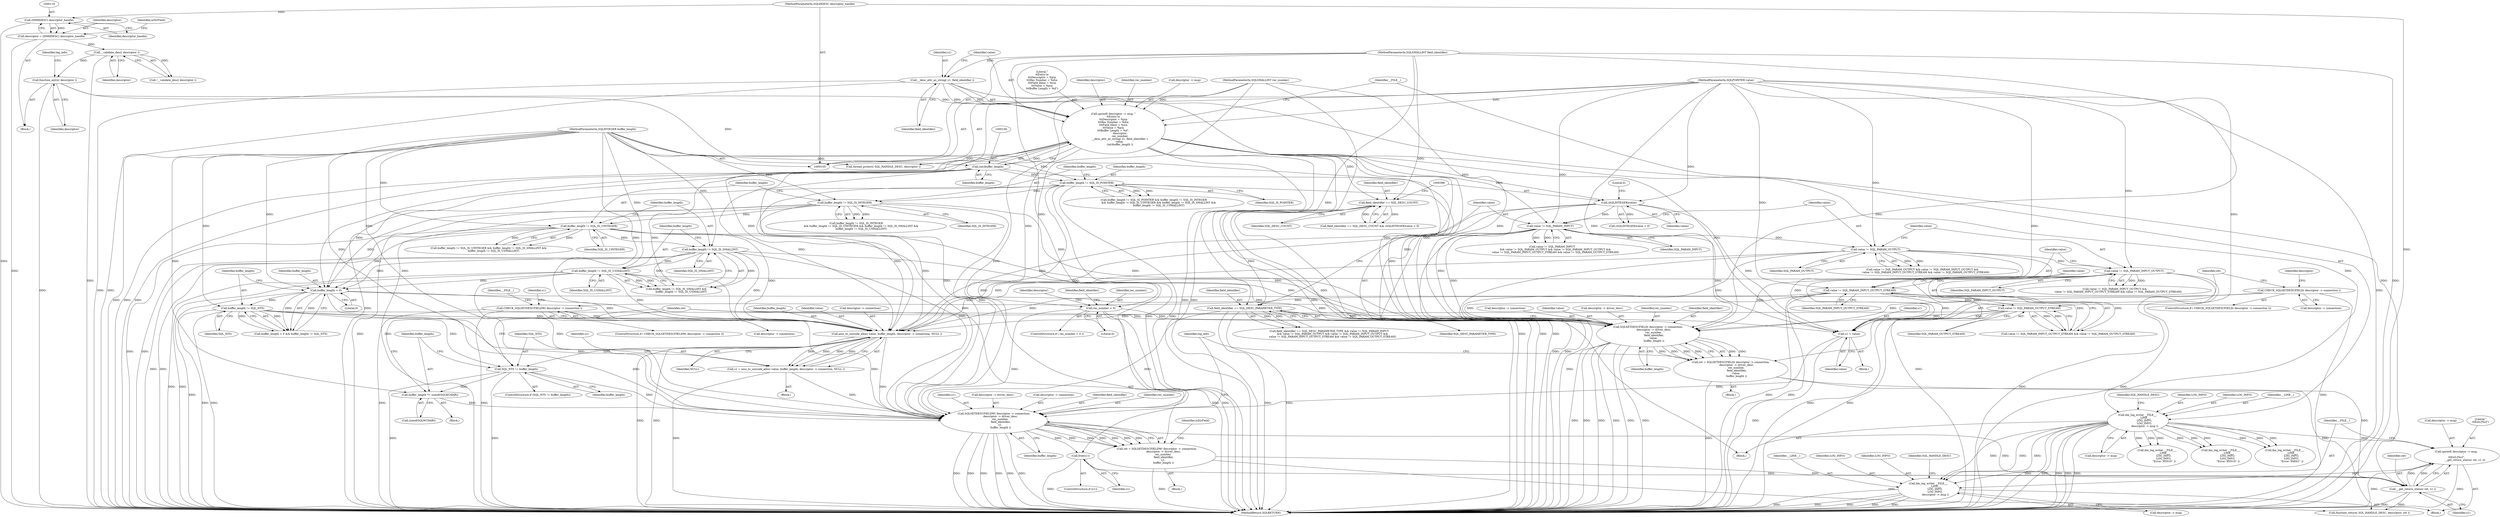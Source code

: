 digraph "0_unixODBC_45ef78e037f578b15fc58938a3a3251655e71d6f#diff-d52750c7ba4e594410438569d8e2963aL24@API" {
"1000571" [label="(Call,sprintf( descriptor -> msg, \n                \"\n\t\tExit:[%s]\",\n                    __get_return_status( ret, s1 )))"];
"1000158" [label="(Call,dm_log_write( __FILE__, \n                __LINE__, \n                LOG_INFO, \n                LOG_INFO, \n                descriptor -> msg ))"];
"1000144" [label="(Call,sprintf( descriptor -> msg, \"\n\t\tEntry:\\n\n\t\t\tDescriptor = %p\\n\n\t\t\tRec Number = %d\\n\n\t\t\tField Ident = %s\\n\n\t\t\tValue = %p\\n\n\t\t\tBuffer Length = %d\",\n                descriptor,\n                rec_number,\n                __desc_attr_as_string( s1, field_identifier ),\n                value, \n                (int)buffer_length ))"];
"1000137" [label="(Call,function_entry( descriptor ))"];
"1000126" [label="(Call,__validate_desc( descriptor ))"];
"1000113" [label="(Call,descriptor = (DMHDESC) descriptor_handle)"];
"1000115" [label="(Call,(DMHDESC) descriptor_handle)"];
"1000106" [label="(MethodParameterIn,SQLHDESC descriptor_handle)"];
"1000107" [label="(MethodParameterIn,SQLSMALLINT rec_number)"];
"1000151" [label="(Call,__desc_attr_as_string( s1, field_identifier ))"];
"1000108" [label="(MethodParameterIn,SQLSMALLINT field_identifier)"];
"1000109" [label="(MethodParameterIn,SQLPOINTER value)"];
"1000155" [label="(Call,(int)buffer_length)"];
"1000110" [label="(MethodParameterIn,SQLINTEGER buffer_length)"];
"1000576" [label="(Call,__get_return_status( ret, s1 ))"];
"1000519" [label="(Call,ret = SQLSETDESCFIELDW( descriptor -> connection,\n                descriptor -> driver_desc,\n                rec_number, \n                field_identifier,\n                s1, \n                buffer_length ))"];
"1000521" [label="(Call,SQLSETDESCFIELDW( descriptor -> connection,\n                descriptor -> driver_desc,\n                rec_number, \n                field_identifier,\n                s1, \n                buffer_length ))"];
"1000498" [label="(Call,ansi_to_unicode_alloc( value, buffer_length, descriptor -> connection, NULL ))"];
"1000395" [label="(Call,(SQLINTEGER)value)"];
"1000425" [label="(Call,value != SQL_PARAM_INPUT)"];
"1000440" [label="(Call,value != SQL_PARAM_OUTPUT_STREAM)"];
"1000437" [label="(Call,value != SQL_PARAM_INPUT_OUTPUT_STREAM)"];
"1000433" [label="(Call,value != SQL_PARAM_INPUT_OUTPUT)"];
"1000429" [label="(Call,value != SQL_PARAM_OUTPUT)"];
"1000356" [label="(Call,buffer_length != SQL_IS_USMALLINT)"];
"1000353" [label="(Call,buffer_length != SQL_IS_SMALLINT)"];
"1000349" [label="(Call,buffer_length != SQL_IS_UINTEGER)"];
"1000345" [label="(Call,buffer_length != SQL_IS_INTEGER)"];
"1000341" [label="(Call,buffer_length != SQL_IS_POINTER)"];
"1000363" [label="(Call,buffer_length < 0)"];
"1000366" [label="(Call,buffer_length != SQL_NTS)"];
"1000484" [label="(Call,CHECK_SQLSETDESCFIELDW( descriptor -> connection ))"];
"1000464" [label="(Call,CHECK_SQLSETDESCFIELD( descriptor -> connection ))"];
"1000262" [label="(Call,rec_number < 0)"];
"1000421" [label="(Call,field_identifier == SQL_DESC_PARAMETER_TYPE)"];
"1000391" [label="(Call,field_identifier == SQL_DESC_COUNT)"];
"1000496" [label="(Call,s1 = ansi_to_unicode_alloc( value, buffer_length, descriptor -> connection, NULL ))"];
"1000516" [label="(Call,s1 = value)"];
"1000510" [label="(Call,buffer_length *= sizeof(SQLWCHAR))"];
"1000506" [label="(Call,SQL_NTS != buffer_length)"];
"1000469" [label="(Call,ret = SQLSETDESCFIELD( descriptor -> connection,\n              descriptor -> driver_desc,\n              rec_number, \n              field_identifier,\n              value, \n              buffer_length ))"];
"1000471" [label="(Call,SQLSETDESCFIELD( descriptor -> connection,\n              descriptor -> driver_desc,\n              rec_number, \n              field_identifier,\n              value, \n              buffer_length ))"];
"1000537" [label="(Call,free(s1))"];
"1000579" [label="(Call,dm_log_write( __FILE__, \n                __LINE__, \n                LOG_INFO, \n                LOG_INFO, \n                descriptor -> msg ))"];
"1000576" [label="(Call,__get_return_status( ret, s1 ))"];
"1000465" [label="(Call,descriptor -> connection)"];
"1000438" [label="(Identifier,value)"];
"1000137" [label="(Call,function_entry( descriptor ))"];
"1000491" [label="(Identifier,s1)"];
"1000420" [label="(Call,field_identifier == SQL_DESC_PARAMETER_TYPE && value != SQL_PARAM_INPUT\n        && value != SQL_PARAM_OUTPUT && value != SQL_PARAM_INPUT_OUTPUT &&\n        value != SQL_PARAM_INPUT_OUTPUT_STREAM && value != SQL_PARAM_OUTPUT_STREAM)"];
"1000507" [label="(Identifier,SQL_NTS)"];
"1000463" [label="(ControlStructure,if ( CHECK_SQLSETDESCFIELD( descriptor -> connection )))"];
"1000367" [label="(Identifier,buffer_length)"];
"1000264" [label="(Literal,0)"];
"1000166" [label="(Call,thread_protect( SQL_HANDLE_DESC, descriptor ))"];
"1000484" [label="(Call,CHECK_SQLSETDESCFIELDW( descriptor -> connection ))"];
"1000357" [label="(Identifier,buffer_length)"];
"1000442" [label="(Identifier,SQL_PARAM_OUTPUT_STREAM)"];
"1000127" [label="(Identifier,descriptor)"];
"1000510" [label="(Call,buffer_length *= sizeof(SQLWCHAR))"];
"1000364" [label="(Identifier,buffer_length)"];
"1000472" [label="(Call,descriptor -> connection)"];
"1000498" [label="(Call,ansi_to_unicode_alloc( value, buffer_length, descriptor -> connection, NULL ))"];
"1000428" [label="(Call,value != SQL_PARAM_OUTPUT && value != SQL_PARAM_INPUT_OUTPUT &&\n        value != SQL_PARAM_INPUT_OUTPUT_STREAM && value != SQL_PARAM_OUTPUT_STREAM)"];
"1000432" [label="(Call,value != SQL_PARAM_INPUT_OUTPUT &&\n        value != SQL_PARAM_INPUT_OUTPUT_STREAM && value != SQL_PARAM_OUTPUT_STREAM)"];
"1000519" [label="(Call,ret = SQLSETDESCFIELDW( descriptor -> connection,\n                descriptor -> driver_desc,\n                rec_number, \n                field_identifier,\n                s1, \n                buffer_length ))"];
"1000497" [label="(Identifier,s1)"];
"1000362" [label="(Call,buffer_length < 0 && buffer_length != SQL_NTS)"];
"1000109" [label="(MethodParameterIn,SQLPOINTER value)"];
"1000434" [label="(Identifier,value)"];
"1000355" [label="(Identifier,SQL_IS_SMALLINT)"];
"1000470" [label="(Identifier,ret)"];
"1000426" [label="(Identifier,value)"];
"1000506" [label="(Call,SQL_NTS != buffer_length)"];
"1000486" [label="(Identifier,descriptor)"];
"1000423" [label="(Identifier,SQL_DESC_PARAMETER_TYPE)"];
"1000570" [label="(Block,)"];
"1000520" [label="(Identifier,ret)"];
"1000496" [label="(Call,s1 = ansi_to_unicode_alloc( value, buffer_length, descriptor -> connection, NULL ))"];
"1000541" [label="(Call,dm_log_write( __FILE__, \n                __LINE__, \n                LOG_INFO, \n                LOG_INFO, \n                \"Error: IM001\" ))"];
"1000366" [label="(Call,buffer_length != SQL_NTS)"];
"1000592" [label="(MethodReturn,SQLRETURN)"];
"1000517" [label="(Identifier,s1)"];
"1000542" [label="(Identifier,__FILE__)"];
"1000480" [label="(Identifier,value)"];
"1000568" [label="(Identifier,log_info)"];
"1000286" [label="(Identifier,field_identifier)"];
"1000152" [label="(Identifier,s1)"];
"1000115" [label="(Call,(DMHDESC) descriptor_handle)"];
"1000424" [label="(Call,value != SQL_PARAM_INPUT\n        && value != SQL_PARAM_OUTPUT && value != SQL_PARAM_INPUT_OUTPUT &&\n        value != SQL_PARAM_INPUT_OUTPUT_STREAM && value != SQL_PARAM_OUTPUT_STREAM)"];
"1000433" [label="(Call,value != SQL_PARAM_INPUT_OUTPUT)"];
"1000429" [label="(Call,value != SQL_PARAM_OUTPUT)"];
"1000159" [label="(Identifier,__FILE__)"];
"1000439" [label="(Identifier,SQL_PARAM_INPUT_OUTPUT_STREAM)"];
"1000261" [label="(ControlStructure,if ( rec_number < 0 ))"];
"1000537" [label="(Call,free(s1))"];
"1000162" [label="(Identifier,LOG_INFO)"];
"1000505" [label="(ControlStructure,if (SQL_NTS != buffer_length))"];
"1000485" [label="(Call,descriptor -> connection)"];
"1000138" [label="(Identifier,descriptor)"];
"1000157" [label="(Identifier,buffer_length)"];
"1000392" [label="(Identifier,field_identifier)"];
"1000341" [label="(Call,buffer_length != SQL_IS_POINTER)"];
"1000144" [label="(Call,sprintf( descriptor -> msg, \"\n\t\tEntry:\\n\n\t\t\tDescriptor = %p\\n\n\t\t\tRec Number = %d\\n\n\t\t\tField Ident = %s\\n\n\t\t\tValue = %p\\n\n\t\t\tBuffer Length = %d\",\n                descriptor,\n                rec_number,\n                __desc_attr_as_string( s1, field_identifier ),\n                value, \n                (int)buffer_length ))"];
"1000588" [label="(Call,function_return( SQL_HANDLE_DESC, descriptor, ret ))"];
"1000500" [label="(Identifier,buffer_length)"];
"1000345" [label="(Call,buffer_length != SQL_IS_INTEGER)"];
"1000571" [label="(Call,sprintf( descriptor -> msg, \n                \"\n\t\tExit:[%s]\",\n                    __get_return_status( ret, s1 )))"];
"1000117" [label="(Identifier,descriptor_handle)"];
"1000577" [label="(Identifier,ret)"];
"1000107" [label="(MethodParameterIn,SQLSMALLINT rec_number)"];
"1000579" [label="(Call,dm_log_write( __FILE__, \n                __LINE__, \n                LOG_INFO, \n                LOG_INFO, \n                descriptor -> msg ))"];
"1000352" [label="(Call,buffer_length != SQL_IS_SMALLINT &&\n            buffer_length != SQL_IS_USMALLINT)"];
"1000437" [label="(Call,value != SQL_PARAM_INPUT_OUTPUT_STREAM)"];
"1000148" [label="(Literal,\"\n\t\tEntry:\\n\n\t\t\tDescriptor = %p\\n\n\t\t\tRec Number = %d\\n\n\t\t\tField Ident = %s\\n\n\t\t\tValue = %p\\n\n\t\t\tBuffer Length = %d\")"];
"1000153" [label="(Identifier,field_identifier)"];
"1000530" [label="(Identifier,s1)"];
"1000350" [label="(Identifier,buffer_length)"];
"1000154" [label="(Identifier,value)"];
"1000511" [label="(Identifier,buffer_length)"];
"1000427" [label="(Identifier,SQL_PARAM_INPUT)"];
"1000393" [label="(Identifier,SQL_DESC_COUNT)"];
"1000582" [label="(Identifier,LOG_INFO)"];
"1000151" [label="(Call,__desc_attr_as_string( s1, field_identifier ))"];
"1000263" [label="(Identifier,rec_number)"];
"1000143" [label="(Block,)"];
"1000161" [label="(Identifier,LOG_INFO)"];
"1000440" [label="(Call,value != SQL_PARAM_OUTPUT_STREAM)"];
"1000114" [label="(Identifier,descriptor)"];
"1000488" [label="(Block,)"];
"1000535" [label="(ControlStructure,if (s1))"];
"1000499" [label="(Identifier,value)"];
"1000141" [label="(Identifier,log_info)"];
"1000525" [label="(Call,descriptor -> driver_desc)"];
"1000435" [label="(Identifier,SQL_PARAM_INPUT_OUTPUT)"];
"1000343" [label="(Identifier,SQL_IS_POINTER)"];
"1000342" [label="(Identifier,buffer_length)"];
"1000155" [label="(Call,(int)buffer_length)"];
"1000583" [label="(Identifier,LOG_INFO)"];
"1000521" [label="(Call,SQLSETDESCFIELDW( descriptor -> connection,\n                descriptor -> driver_desc,\n                rec_number, \n                field_identifier,\n                s1, \n                buffer_length ))"];
"1000110" [label="(MethodParameterIn,SQLINTEGER buffer_length)"];
"1000269" [label="(Identifier,descriptor)"];
"1000441" [label="(Identifier,value)"];
"1000344" [label="(Call,buffer_length != SQL_IS_INTEGER\n            && buffer_length != SQL_IS_UINTEGER && buffer_length != SQL_IS_SMALLINT &&\n            buffer_length != SQL_IS_USMALLINT)"];
"1000531" [label="(Identifier,buffer_length)"];
"1000108" [label="(MethodParameterIn,SQLSMALLINT field_identifier)"];
"1000475" [label="(Call,descriptor -> driver_desc)"];
"1000126" [label="(Call,__validate_desc( descriptor ))"];
"1000468" [label="(Block,)"];
"1000363" [label="(Call,buffer_length < 0)"];
"1000478" [label="(Identifier,rec_number)"];
"1000431" [label="(Identifier,SQL_PARAM_OUTPUT)"];
"1000351" [label="(Identifier,SQL_IS_UINTEGER)"];
"1000516" [label="(Call,s1 = value)"];
"1000522" [label="(Call,descriptor -> connection)"];
"1000483" [label="(ControlStructure,if ( CHECK_SQLSETDESCFIELDW( descriptor -> connection )))"];
"1000158" [label="(Call,dm_log_write( __FILE__, \n                __LINE__, \n                LOG_INFO, \n                LOG_INFO, \n                descriptor -> msg ))"];
"1000346" [label="(Identifier,buffer_length)"];
"1000518" [label="(Identifier,value)"];
"1000349" [label="(Call,buffer_length != SQL_IS_UINTEGER)"];
"1000163" [label="(Call,descriptor -> msg)"];
"1000149" [label="(Identifier,descriptor)"];
"1000479" [label="(Identifier,field_identifier)"];
"1000538" [label="(Identifier,s1)"];
"1000365" [label="(Literal,0)"];
"1000122" [label="(Identifier,isStrField)"];
"1000572" [label="(Call,descriptor -> msg)"];
"1000495" [label="(Block,)"];
"1000394" [label="(Call,(SQLINTEGER)value < 0)"];
"1000471" [label="(Call,SQLSETDESCFIELD( descriptor -> connection,\n              descriptor -> driver_desc,\n              rec_number, \n              field_identifier,\n              value, \n              buffer_length ))"];
"1000512" [label="(Call,sizeof(SQLWCHAR))"];
"1000391" [label="(Call,field_identifier == SQL_DESC_COUNT)"];
"1000262" [label="(Call,rec_number < 0)"];
"1000347" [label="(Identifier,SQL_IS_INTEGER)"];
"1000529" [label="(Identifier,field_identifier)"];
"1000464" [label="(Call,CHECK_SQLSETDESCFIELD( descriptor -> connection ))"];
"1000580" [label="(Identifier,__FILE__)"];
"1000575" [label="(Literal,\"\n\t\tExit:[%s]\")"];
"1000348" [label="(Call,buffer_length != SQL_IS_UINTEGER && buffer_length != SQL_IS_SMALLINT &&\n            buffer_length != SQL_IS_USMALLINT)"];
"1000589" [label="(Identifier,SQL_HANDLE_DESC)"];
"1000150" [label="(Identifier,rec_number)"];
"1000584" [label="(Call,descriptor -> msg)"];
"1000469" [label="(Call,ret = SQLSETDESCFIELD( descriptor -> connection,\n              descriptor -> driver_desc,\n              rec_number, \n              field_identifier,\n              value, \n              buffer_length ))"];
"1000436" [label="(Call,value != SQL_PARAM_INPUT_OUTPUT_STREAM && value != SQL_PARAM_OUTPUT_STREAM)"];
"1000368" [label="(Identifier,SQL_NTS)"];
"1000509" [label="(Block,)"];
"1000390" [label="(Call,field_identifier == SQL_DESC_COUNT && (SQLINTEGER)value < 0)"];
"1000581" [label="(Identifier,__LINE__)"];
"1000125" [label="(Call,!__validate_desc( descriptor ))"];
"1000354" [label="(Identifier,buffer_length)"];
"1000578" [label="(Identifier,s1)"];
"1000508" [label="(Identifier,buffer_length)"];
"1000145" [label="(Call,descriptor -> msg)"];
"1000395" [label="(Call,(SQLINTEGER)value)"];
"1000178" [label="(Call,dm_log_write( __FILE__, \n                __LINE__, \n                LOG_INFO, \n                LOG_INFO, \n                \"Error: HY010\" ))"];
"1000397" [label="(Identifier,value)"];
"1000236" [label="(Call,dm_log_write( __FILE__, \n                __LINE__, \n                LOG_INFO, \n                LOG_INFO, \n                \"Error: HY010\" ))"];
"1000501" [label="(Call,descriptor -> connection)"];
"1000515" [label="(Block,)"];
"1000106" [label="(MethodParameterIn,SQLHDESC descriptor_handle)"];
"1000356" [label="(Call,buffer_length != SQL_IS_USMALLINT)"];
"1000111" [label="(Block,)"];
"1000528" [label="(Identifier,rec_number)"];
"1000425" [label="(Call,value != SQL_PARAM_INPUT)"];
"1000358" [label="(Identifier,SQL_IS_USMALLINT)"];
"1000113" [label="(Call,descriptor = (DMHDESC) descriptor_handle)"];
"1000430" [label="(Identifier,value)"];
"1000504" [label="(Identifier,NULL)"];
"1000421" [label="(Call,field_identifier == SQL_DESC_PARAMETER_TYPE)"];
"1000340" [label="(Call,buffer_length != SQL_IS_POINTER && buffer_length != SQL_IS_INTEGER\n            && buffer_length != SQL_IS_UINTEGER && buffer_length != SQL_IS_SMALLINT &&\n            buffer_length != SQL_IS_USMALLINT)"];
"1000398" [label="(Literal,0)"];
"1000422" [label="(Identifier,field_identifier)"];
"1000160" [label="(Identifier,__LINE__)"];
"1000353" [label="(Call,buffer_length != SQL_IS_SMALLINT)"];
"1000481" [label="(Identifier,buffer_length)"];
"1000167" [label="(Identifier,SQL_HANDLE_DESC)"];
"1000533" [label="(Identifier,isStrField)"];
"1000571" -> "1000570"  [label="AST: "];
"1000571" -> "1000576"  [label="CFG: "];
"1000572" -> "1000571"  [label="AST: "];
"1000575" -> "1000571"  [label="AST: "];
"1000576" -> "1000571"  [label="AST: "];
"1000580" -> "1000571"  [label="CFG: "];
"1000571" -> "1000592"  [label="DDG: "];
"1000571" -> "1000592"  [label="DDG: "];
"1000158" -> "1000571"  [label="DDG: "];
"1000576" -> "1000571"  [label="DDG: "];
"1000576" -> "1000571"  [label="DDG: "];
"1000571" -> "1000579"  [label="DDG: "];
"1000158" -> "1000143"  [label="AST: "];
"1000158" -> "1000163"  [label="CFG: "];
"1000159" -> "1000158"  [label="AST: "];
"1000160" -> "1000158"  [label="AST: "];
"1000161" -> "1000158"  [label="AST: "];
"1000162" -> "1000158"  [label="AST: "];
"1000163" -> "1000158"  [label="AST: "];
"1000167" -> "1000158"  [label="CFG: "];
"1000158" -> "1000592"  [label="DDG: "];
"1000158" -> "1000592"  [label="DDG: "];
"1000158" -> "1000592"  [label="DDG: "];
"1000158" -> "1000592"  [label="DDG: "];
"1000158" -> "1000592"  [label="DDG: "];
"1000144" -> "1000158"  [label="DDG: "];
"1000158" -> "1000178"  [label="DDG: "];
"1000158" -> "1000178"  [label="DDG: "];
"1000158" -> "1000178"  [label="DDG: "];
"1000158" -> "1000236"  [label="DDG: "];
"1000158" -> "1000236"  [label="DDG: "];
"1000158" -> "1000236"  [label="DDG: "];
"1000158" -> "1000541"  [label="DDG: "];
"1000158" -> "1000541"  [label="DDG: "];
"1000158" -> "1000541"  [label="DDG: "];
"1000158" -> "1000579"  [label="DDG: "];
"1000158" -> "1000579"  [label="DDG: "];
"1000158" -> "1000579"  [label="DDG: "];
"1000144" -> "1000143"  [label="AST: "];
"1000144" -> "1000155"  [label="CFG: "];
"1000145" -> "1000144"  [label="AST: "];
"1000148" -> "1000144"  [label="AST: "];
"1000149" -> "1000144"  [label="AST: "];
"1000150" -> "1000144"  [label="AST: "];
"1000151" -> "1000144"  [label="AST: "];
"1000154" -> "1000144"  [label="AST: "];
"1000155" -> "1000144"  [label="AST: "];
"1000159" -> "1000144"  [label="CFG: "];
"1000144" -> "1000592"  [label="DDG: "];
"1000144" -> "1000592"  [label="DDG: "];
"1000144" -> "1000592"  [label="DDG: "];
"1000144" -> "1000592"  [label="DDG: "];
"1000144" -> "1000592"  [label="DDG: "];
"1000137" -> "1000144"  [label="DDG: "];
"1000107" -> "1000144"  [label="DDG: "];
"1000151" -> "1000144"  [label="DDG: "];
"1000151" -> "1000144"  [label="DDG: "];
"1000109" -> "1000144"  [label="DDG: "];
"1000155" -> "1000144"  [label="DDG: "];
"1000144" -> "1000166"  [label="DDG: "];
"1000144" -> "1000262"  [label="DDG: "];
"1000144" -> "1000395"  [label="DDG: "];
"1000144" -> "1000425"  [label="DDG: "];
"1000144" -> "1000471"  [label="DDG: "];
"1000144" -> "1000498"  [label="DDG: "];
"1000144" -> "1000516"  [label="DDG: "];
"1000137" -> "1000111"  [label="AST: "];
"1000137" -> "1000138"  [label="CFG: "];
"1000138" -> "1000137"  [label="AST: "];
"1000141" -> "1000137"  [label="CFG: "];
"1000137" -> "1000592"  [label="DDG: "];
"1000126" -> "1000137"  [label="DDG: "];
"1000137" -> "1000166"  [label="DDG: "];
"1000126" -> "1000125"  [label="AST: "];
"1000126" -> "1000127"  [label="CFG: "];
"1000127" -> "1000126"  [label="AST: "];
"1000125" -> "1000126"  [label="CFG: "];
"1000126" -> "1000592"  [label="DDG: "];
"1000126" -> "1000125"  [label="DDG: "];
"1000113" -> "1000126"  [label="DDG: "];
"1000113" -> "1000111"  [label="AST: "];
"1000113" -> "1000115"  [label="CFG: "];
"1000114" -> "1000113"  [label="AST: "];
"1000115" -> "1000113"  [label="AST: "];
"1000122" -> "1000113"  [label="CFG: "];
"1000113" -> "1000592"  [label="DDG: "];
"1000115" -> "1000113"  [label="DDG: "];
"1000115" -> "1000117"  [label="CFG: "];
"1000116" -> "1000115"  [label="AST: "];
"1000117" -> "1000115"  [label="AST: "];
"1000115" -> "1000592"  [label="DDG: "];
"1000106" -> "1000115"  [label="DDG: "];
"1000106" -> "1000105"  [label="AST: "];
"1000106" -> "1000592"  [label="DDG: "];
"1000107" -> "1000105"  [label="AST: "];
"1000107" -> "1000592"  [label="DDG: "];
"1000107" -> "1000262"  [label="DDG: "];
"1000107" -> "1000471"  [label="DDG: "];
"1000107" -> "1000521"  [label="DDG: "];
"1000151" -> "1000153"  [label="CFG: "];
"1000152" -> "1000151"  [label="AST: "];
"1000153" -> "1000151"  [label="AST: "];
"1000154" -> "1000151"  [label="CFG: "];
"1000151" -> "1000592"  [label="DDG: "];
"1000151" -> "1000592"  [label="DDG: "];
"1000108" -> "1000151"  [label="DDG: "];
"1000151" -> "1000391"  [label="DDG: "];
"1000151" -> "1000576"  [label="DDG: "];
"1000108" -> "1000105"  [label="AST: "];
"1000108" -> "1000592"  [label="DDG: "];
"1000108" -> "1000391"  [label="DDG: "];
"1000108" -> "1000421"  [label="DDG: "];
"1000108" -> "1000471"  [label="DDG: "];
"1000108" -> "1000521"  [label="DDG: "];
"1000109" -> "1000105"  [label="AST: "];
"1000109" -> "1000592"  [label="DDG: "];
"1000109" -> "1000395"  [label="DDG: "];
"1000109" -> "1000425"  [label="DDG: "];
"1000109" -> "1000429"  [label="DDG: "];
"1000109" -> "1000433"  [label="DDG: "];
"1000109" -> "1000437"  [label="DDG: "];
"1000109" -> "1000440"  [label="DDG: "];
"1000109" -> "1000471"  [label="DDG: "];
"1000109" -> "1000498"  [label="DDG: "];
"1000109" -> "1000516"  [label="DDG: "];
"1000155" -> "1000157"  [label="CFG: "];
"1000156" -> "1000155"  [label="AST: "];
"1000157" -> "1000155"  [label="AST: "];
"1000155" -> "1000592"  [label="DDG: "];
"1000110" -> "1000155"  [label="DDG: "];
"1000155" -> "1000341"  [label="DDG: "];
"1000155" -> "1000363"  [label="DDG: "];
"1000155" -> "1000471"  [label="DDG: "];
"1000155" -> "1000498"  [label="DDG: "];
"1000155" -> "1000521"  [label="DDG: "];
"1000110" -> "1000105"  [label="AST: "];
"1000110" -> "1000592"  [label="DDG: "];
"1000110" -> "1000341"  [label="DDG: "];
"1000110" -> "1000345"  [label="DDG: "];
"1000110" -> "1000349"  [label="DDG: "];
"1000110" -> "1000353"  [label="DDG: "];
"1000110" -> "1000356"  [label="DDG: "];
"1000110" -> "1000363"  [label="DDG: "];
"1000110" -> "1000366"  [label="DDG: "];
"1000110" -> "1000471"  [label="DDG: "];
"1000110" -> "1000498"  [label="DDG: "];
"1000110" -> "1000506"  [label="DDG: "];
"1000110" -> "1000510"  [label="DDG: "];
"1000110" -> "1000521"  [label="DDG: "];
"1000576" -> "1000578"  [label="CFG: "];
"1000577" -> "1000576"  [label="AST: "];
"1000578" -> "1000576"  [label="AST: "];
"1000576" -> "1000592"  [label="DDG: "];
"1000519" -> "1000576"  [label="DDG: "];
"1000469" -> "1000576"  [label="DDG: "];
"1000521" -> "1000576"  [label="DDG: "];
"1000537" -> "1000576"  [label="DDG: "];
"1000576" -> "1000588"  [label="DDG: "];
"1000519" -> "1000488"  [label="AST: "];
"1000519" -> "1000521"  [label="CFG: "];
"1000520" -> "1000519"  [label="AST: "];
"1000521" -> "1000519"  [label="AST: "];
"1000533" -> "1000519"  [label="CFG: "];
"1000519" -> "1000592"  [label="DDG: "];
"1000521" -> "1000519"  [label="DDG: "];
"1000521" -> "1000519"  [label="DDG: "];
"1000521" -> "1000519"  [label="DDG: "];
"1000521" -> "1000519"  [label="DDG: "];
"1000521" -> "1000519"  [label="DDG: "];
"1000521" -> "1000519"  [label="DDG: "];
"1000519" -> "1000588"  [label="DDG: "];
"1000521" -> "1000531"  [label="CFG: "];
"1000522" -> "1000521"  [label="AST: "];
"1000525" -> "1000521"  [label="AST: "];
"1000528" -> "1000521"  [label="AST: "];
"1000529" -> "1000521"  [label="AST: "];
"1000530" -> "1000521"  [label="AST: "];
"1000531" -> "1000521"  [label="AST: "];
"1000521" -> "1000592"  [label="DDG: "];
"1000521" -> "1000592"  [label="DDG: "];
"1000521" -> "1000592"  [label="DDG: "];
"1000521" -> "1000592"  [label="DDG: "];
"1000521" -> "1000592"  [label="DDG: "];
"1000521" -> "1000592"  [label="DDG: "];
"1000498" -> "1000521"  [label="DDG: "];
"1000484" -> "1000521"  [label="DDG: "];
"1000262" -> "1000521"  [label="DDG: "];
"1000421" -> "1000521"  [label="DDG: "];
"1000496" -> "1000521"  [label="DDG: "];
"1000516" -> "1000521"  [label="DDG: "];
"1000356" -> "1000521"  [label="DDG: "];
"1000510" -> "1000521"  [label="DDG: "];
"1000349" -> "1000521"  [label="DDG: "];
"1000506" -> "1000521"  [label="DDG: "];
"1000363" -> "1000521"  [label="DDG: "];
"1000341" -> "1000521"  [label="DDG: "];
"1000366" -> "1000521"  [label="DDG: "];
"1000353" -> "1000521"  [label="DDG: "];
"1000345" -> "1000521"  [label="DDG: "];
"1000521" -> "1000537"  [label="DDG: "];
"1000498" -> "1000496"  [label="AST: "];
"1000498" -> "1000504"  [label="CFG: "];
"1000499" -> "1000498"  [label="AST: "];
"1000500" -> "1000498"  [label="AST: "];
"1000501" -> "1000498"  [label="AST: "];
"1000504" -> "1000498"  [label="AST: "];
"1000496" -> "1000498"  [label="CFG: "];
"1000498" -> "1000592"  [label="DDG: "];
"1000498" -> "1000592"  [label="DDG: "];
"1000498" -> "1000496"  [label="DDG: "];
"1000498" -> "1000496"  [label="DDG: "];
"1000498" -> "1000496"  [label="DDG: "];
"1000498" -> "1000496"  [label="DDG: "];
"1000395" -> "1000498"  [label="DDG: "];
"1000425" -> "1000498"  [label="DDG: "];
"1000440" -> "1000498"  [label="DDG: "];
"1000429" -> "1000498"  [label="DDG: "];
"1000433" -> "1000498"  [label="DDG: "];
"1000437" -> "1000498"  [label="DDG: "];
"1000356" -> "1000498"  [label="DDG: "];
"1000349" -> "1000498"  [label="DDG: "];
"1000363" -> "1000498"  [label="DDG: "];
"1000341" -> "1000498"  [label="DDG: "];
"1000366" -> "1000498"  [label="DDG: "];
"1000353" -> "1000498"  [label="DDG: "];
"1000345" -> "1000498"  [label="DDG: "];
"1000484" -> "1000498"  [label="DDG: "];
"1000498" -> "1000506"  [label="DDG: "];
"1000395" -> "1000394"  [label="AST: "];
"1000395" -> "1000397"  [label="CFG: "];
"1000396" -> "1000395"  [label="AST: "];
"1000397" -> "1000395"  [label="AST: "];
"1000398" -> "1000395"  [label="CFG: "];
"1000395" -> "1000592"  [label="DDG: "];
"1000395" -> "1000394"  [label="DDG: "];
"1000395" -> "1000425"  [label="DDG: "];
"1000395" -> "1000471"  [label="DDG: "];
"1000395" -> "1000516"  [label="DDG: "];
"1000425" -> "1000424"  [label="AST: "];
"1000425" -> "1000427"  [label="CFG: "];
"1000426" -> "1000425"  [label="AST: "];
"1000427" -> "1000425"  [label="AST: "];
"1000430" -> "1000425"  [label="CFG: "];
"1000424" -> "1000425"  [label="CFG: "];
"1000425" -> "1000592"  [label="DDG: "];
"1000425" -> "1000592"  [label="DDG: "];
"1000425" -> "1000424"  [label="DDG: "];
"1000425" -> "1000424"  [label="DDG: "];
"1000425" -> "1000429"  [label="DDG: "];
"1000425" -> "1000471"  [label="DDG: "];
"1000425" -> "1000516"  [label="DDG: "];
"1000440" -> "1000436"  [label="AST: "];
"1000440" -> "1000442"  [label="CFG: "];
"1000441" -> "1000440"  [label="AST: "];
"1000442" -> "1000440"  [label="AST: "];
"1000436" -> "1000440"  [label="CFG: "];
"1000440" -> "1000592"  [label="DDG: "];
"1000440" -> "1000592"  [label="DDG: "];
"1000440" -> "1000436"  [label="DDG: "];
"1000440" -> "1000436"  [label="DDG: "];
"1000437" -> "1000440"  [label="DDG: "];
"1000440" -> "1000471"  [label="DDG: "];
"1000440" -> "1000516"  [label="DDG: "];
"1000437" -> "1000436"  [label="AST: "];
"1000437" -> "1000439"  [label="CFG: "];
"1000438" -> "1000437"  [label="AST: "];
"1000439" -> "1000437"  [label="AST: "];
"1000441" -> "1000437"  [label="CFG: "];
"1000436" -> "1000437"  [label="CFG: "];
"1000437" -> "1000592"  [label="DDG: "];
"1000437" -> "1000592"  [label="DDG: "];
"1000437" -> "1000436"  [label="DDG: "];
"1000437" -> "1000436"  [label="DDG: "];
"1000433" -> "1000437"  [label="DDG: "];
"1000437" -> "1000471"  [label="DDG: "];
"1000437" -> "1000516"  [label="DDG: "];
"1000433" -> "1000432"  [label="AST: "];
"1000433" -> "1000435"  [label="CFG: "];
"1000434" -> "1000433"  [label="AST: "];
"1000435" -> "1000433"  [label="AST: "];
"1000438" -> "1000433"  [label="CFG: "];
"1000432" -> "1000433"  [label="CFG: "];
"1000433" -> "1000592"  [label="DDG: "];
"1000433" -> "1000592"  [label="DDG: "];
"1000433" -> "1000432"  [label="DDG: "];
"1000433" -> "1000432"  [label="DDG: "];
"1000429" -> "1000433"  [label="DDG: "];
"1000433" -> "1000471"  [label="DDG: "];
"1000433" -> "1000516"  [label="DDG: "];
"1000429" -> "1000428"  [label="AST: "];
"1000429" -> "1000431"  [label="CFG: "];
"1000430" -> "1000429"  [label="AST: "];
"1000431" -> "1000429"  [label="AST: "];
"1000434" -> "1000429"  [label="CFG: "];
"1000428" -> "1000429"  [label="CFG: "];
"1000429" -> "1000592"  [label="DDG: "];
"1000429" -> "1000592"  [label="DDG: "];
"1000429" -> "1000428"  [label="DDG: "];
"1000429" -> "1000428"  [label="DDG: "];
"1000429" -> "1000471"  [label="DDG: "];
"1000429" -> "1000516"  [label="DDG: "];
"1000356" -> "1000352"  [label="AST: "];
"1000356" -> "1000358"  [label="CFG: "];
"1000357" -> "1000356"  [label="AST: "];
"1000358" -> "1000356"  [label="AST: "];
"1000352" -> "1000356"  [label="CFG: "];
"1000356" -> "1000592"  [label="DDG: "];
"1000356" -> "1000592"  [label="DDG: "];
"1000356" -> "1000352"  [label="DDG: "];
"1000356" -> "1000352"  [label="DDG: "];
"1000353" -> "1000356"  [label="DDG: "];
"1000356" -> "1000363"  [label="DDG: "];
"1000356" -> "1000471"  [label="DDG: "];
"1000353" -> "1000352"  [label="AST: "];
"1000353" -> "1000355"  [label="CFG: "];
"1000354" -> "1000353"  [label="AST: "];
"1000355" -> "1000353"  [label="AST: "];
"1000357" -> "1000353"  [label="CFG: "];
"1000352" -> "1000353"  [label="CFG: "];
"1000353" -> "1000592"  [label="DDG: "];
"1000353" -> "1000592"  [label="DDG: "];
"1000353" -> "1000352"  [label="DDG: "];
"1000353" -> "1000352"  [label="DDG: "];
"1000349" -> "1000353"  [label="DDG: "];
"1000353" -> "1000363"  [label="DDG: "];
"1000353" -> "1000471"  [label="DDG: "];
"1000349" -> "1000348"  [label="AST: "];
"1000349" -> "1000351"  [label="CFG: "];
"1000350" -> "1000349"  [label="AST: "];
"1000351" -> "1000349"  [label="AST: "];
"1000354" -> "1000349"  [label="CFG: "];
"1000348" -> "1000349"  [label="CFG: "];
"1000349" -> "1000592"  [label="DDG: "];
"1000349" -> "1000592"  [label="DDG: "];
"1000349" -> "1000348"  [label="DDG: "];
"1000349" -> "1000348"  [label="DDG: "];
"1000345" -> "1000349"  [label="DDG: "];
"1000349" -> "1000363"  [label="DDG: "];
"1000349" -> "1000471"  [label="DDG: "];
"1000345" -> "1000344"  [label="AST: "];
"1000345" -> "1000347"  [label="CFG: "];
"1000346" -> "1000345"  [label="AST: "];
"1000347" -> "1000345"  [label="AST: "];
"1000350" -> "1000345"  [label="CFG: "];
"1000344" -> "1000345"  [label="CFG: "];
"1000345" -> "1000592"  [label="DDG: "];
"1000345" -> "1000592"  [label="DDG: "];
"1000345" -> "1000344"  [label="DDG: "];
"1000345" -> "1000344"  [label="DDG: "];
"1000341" -> "1000345"  [label="DDG: "];
"1000345" -> "1000363"  [label="DDG: "];
"1000345" -> "1000471"  [label="DDG: "];
"1000341" -> "1000340"  [label="AST: "];
"1000341" -> "1000343"  [label="CFG: "];
"1000342" -> "1000341"  [label="AST: "];
"1000343" -> "1000341"  [label="AST: "];
"1000346" -> "1000341"  [label="CFG: "];
"1000340" -> "1000341"  [label="CFG: "];
"1000341" -> "1000592"  [label="DDG: "];
"1000341" -> "1000592"  [label="DDG: "];
"1000341" -> "1000340"  [label="DDG: "];
"1000341" -> "1000340"  [label="DDG: "];
"1000341" -> "1000363"  [label="DDG: "];
"1000341" -> "1000471"  [label="DDG: "];
"1000363" -> "1000362"  [label="AST: "];
"1000363" -> "1000365"  [label="CFG: "];
"1000364" -> "1000363"  [label="AST: "];
"1000365" -> "1000363"  [label="AST: "];
"1000367" -> "1000363"  [label="CFG: "];
"1000362" -> "1000363"  [label="CFG: "];
"1000363" -> "1000592"  [label="DDG: "];
"1000363" -> "1000362"  [label="DDG: "];
"1000363" -> "1000362"  [label="DDG: "];
"1000363" -> "1000366"  [label="DDG: "];
"1000363" -> "1000471"  [label="DDG: "];
"1000366" -> "1000362"  [label="AST: "];
"1000366" -> "1000368"  [label="CFG: "];
"1000367" -> "1000366"  [label="AST: "];
"1000368" -> "1000366"  [label="AST: "];
"1000362" -> "1000366"  [label="CFG: "];
"1000366" -> "1000592"  [label="DDG: "];
"1000366" -> "1000592"  [label="DDG: "];
"1000366" -> "1000362"  [label="DDG: "];
"1000366" -> "1000362"  [label="DDG: "];
"1000366" -> "1000471"  [label="DDG: "];
"1000366" -> "1000506"  [label="DDG: "];
"1000484" -> "1000483"  [label="AST: "];
"1000484" -> "1000485"  [label="CFG: "];
"1000485" -> "1000484"  [label="AST: "];
"1000491" -> "1000484"  [label="CFG: "];
"1000542" -> "1000484"  [label="CFG: "];
"1000484" -> "1000592"  [label="DDG: "];
"1000484" -> "1000592"  [label="DDG: "];
"1000464" -> "1000484"  [label="DDG: "];
"1000464" -> "1000463"  [label="AST: "];
"1000464" -> "1000465"  [label="CFG: "];
"1000465" -> "1000464"  [label="AST: "];
"1000470" -> "1000464"  [label="CFG: "];
"1000486" -> "1000464"  [label="CFG: "];
"1000464" -> "1000592"  [label="DDG: "];
"1000464" -> "1000471"  [label="DDG: "];
"1000262" -> "1000261"  [label="AST: "];
"1000262" -> "1000264"  [label="CFG: "];
"1000263" -> "1000262"  [label="AST: "];
"1000264" -> "1000262"  [label="AST: "];
"1000269" -> "1000262"  [label="CFG: "];
"1000286" -> "1000262"  [label="CFG: "];
"1000262" -> "1000592"  [label="DDG: "];
"1000262" -> "1000592"  [label="DDG: "];
"1000262" -> "1000471"  [label="DDG: "];
"1000421" -> "1000420"  [label="AST: "];
"1000421" -> "1000423"  [label="CFG: "];
"1000422" -> "1000421"  [label="AST: "];
"1000423" -> "1000421"  [label="AST: "];
"1000426" -> "1000421"  [label="CFG: "];
"1000420" -> "1000421"  [label="CFG: "];
"1000421" -> "1000592"  [label="DDG: "];
"1000421" -> "1000592"  [label="DDG: "];
"1000421" -> "1000420"  [label="DDG: "];
"1000421" -> "1000420"  [label="DDG: "];
"1000391" -> "1000421"  [label="DDG: "];
"1000421" -> "1000471"  [label="DDG: "];
"1000391" -> "1000390"  [label="AST: "];
"1000391" -> "1000393"  [label="CFG: "];
"1000392" -> "1000391"  [label="AST: "];
"1000393" -> "1000391"  [label="AST: "];
"1000396" -> "1000391"  [label="CFG: "];
"1000390" -> "1000391"  [label="CFG: "];
"1000391" -> "1000592"  [label="DDG: "];
"1000391" -> "1000592"  [label="DDG: "];
"1000391" -> "1000390"  [label="DDG: "];
"1000391" -> "1000390"  [label="DDG: "];
"1000496" -> "1000495"  [label="AST: "];
"1000497" -> "1000496"  [label="AST: "];
"1000507" -> "1000496"  [label="CFG: "];
"1000496" -> "1000592"  [label="DDG: "];
"1000516" -> "1000515"  [label="AST: "];
"1000516" -> "1000518"  [label="CFG: "];
"1000517" -> "1000516"  [label="AST: "];
"1000518" -> "1000516"  [label="AST: "];
"1000520" -> "1000516"  [label="CFG: "];
"1000516" -> "1000592"  [label="DDG: "];
"1000510" -> "1000509"  [label="AST: "];
"1000510" -> "1000512"  [label="CFG: "];
"1000511" -> "1000510"  [label="AST: "];
"1000512" -> "1000510"  [label="AST: "];
"1000520" -> "1000510"  [label="CFG: "];
"1000506" -> "1000510"  [label="DDG: "];
"1000506" -> "1000505"  [label="AST: "];
"1000506" -> "1000508"  [label="CFG: "];
"1000507" -> "1000506"  [label="AST: "];
"1000508" -> "1000506"  [label="AST: "];
"1000511" -> "1000506"  [label="CFG: "];
"1000520" -> "1000506"  [label="CFG: "];
"1000506" -> "1000592"  [label="DDG: "];
"1000506" -> "1000592"  [label="DDG: "];
"1000469" -> "1000468"  [label="AST: "];
"1000469" -> "1000471"  [label="CFG: "];
"1000470" -> "1000469"  [label="AST: "];
"1000471" -> "1000469"  [label="AST: "];
"1000568" -> "1000469"  [label="CFG: "];
"1000469" -> "1000592"  [label="DDG: "];
"1000471" -> "1000469"  [label="DDG: "];
"1000471" -> "1000469"  [label="DDG: "];
"1000471" -> "1000469"  [label="DDG: "];
"1000471" -> "1000469"  [label="DDG: "];
"1000471" -> "1000469"  [label="DDG: "];
"1000471" -> "1000469"  [label="DDG: "];
"1000469" -> "1000588"  [label="DDG: "];
"1000471" -> "1000481"  [label="CFG: "];
"1000472" -> "1000471"  [label="AST: "];
"1000475" -> "1000471"  [label="AST: "];
"1000478" -> "1000471"  [label="AST: "];
"1000479" -> "1000471"  [label="AST: "];
"1000480" -> "1000471"  [label="AST: "];
"1000481" -> "1000471"  [label="AST: "];
"1000471" -> "1000592"  [label="DDG: "];
"1000471" -> "1000592"  [label="DDG: "];
"1000471" -> "1000592"  [label="DDG: "];
"1000471" -> "1000592"  [label="DDG: "];
"1000471" -> "1000592"  [label="DDG: "];
"1000471" -> "1000592"  [label="DDG: "];
"1000537" -> "1000535"  [label="AST: "];
"1000537" -> "1000538"  [label="CFG: "];
"1000538" -> "1000537"  [label="AST: "];
"1000568" -> "1000537"  [label="CFG: "];
"1000537" -> "1000592"  [label="DDG: "];
"1000579" -> "1000570"  [label="AST: "];
"1000579" -> "1000584"  [label="CFG: "];
"1000580" -> "1000579"  [label="AST: "];
"1000581" -> "1000579"  [label="AST: "];
"1000582" -> "1000579"  [label="AST: "];
"1000583" -> "1000579"  [label="AST: "];
"1000584" -> "1000579"  [label="AST: "];
"1000589" -> "1000579"  [label="CFG: "];
"1000579" -> "1000592"  [label="DDG: "];
"1000579" -> "1000592"  [label="DDG: "];
"1000579" -> "1000592"  [label="DDG: "];
"1000579" -> "1000592"  [label="DDG: "];
"1000579" -> "1000592"  [label="DDG: "];
}
